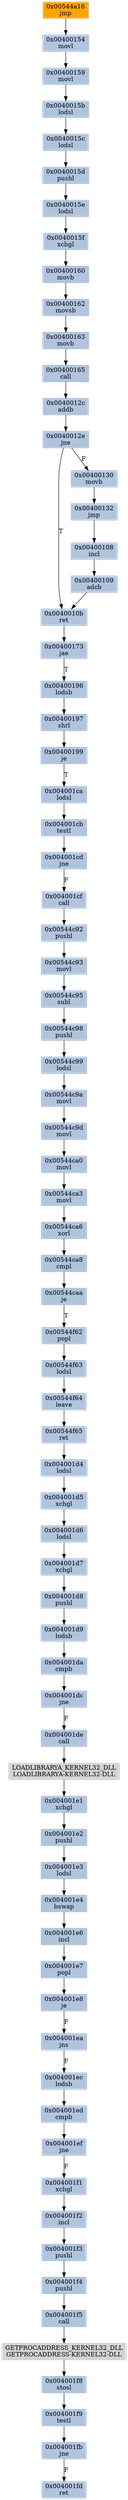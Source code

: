 strict digraph G {
	graph [bgcolor=transparent,
		name=G
	];
	node [color=lightsteelblue,
		fillcolor=lightsteelblue,
		shape=rectangle,
		style=filled
	];
	"0x004001e3"	[label="0x004001e3
lodsl"];
	"0x004001e4"	[label="0x004001e4
bswap"];
	"0x004001e3" -> "0x004001e4"	[color="#000000"];
	"0x00544f62"	[label="0x00544f62
popl"];
	"0x00544f63"	[label="0x00544f63
lodsl"];
	"0x00544f62" -> "0x00544f63"	[color="#000000"];
	"0x0040015f"	[label="0x0040015f
xchgl"];
	"0x00400160"	[label="0x00400160
movb"];
	"0x0040015f" -> "0x00400160"	[color="#000000"];
	"0x004001f8"	[label="0x004001f8
stosl"];
	"0x004001f9"	[label="0x004001f9
testl"];
	"0x004001f8" -> "0x004001f9"	[color="#000000"];
	"0x00544c93"	[label="0x00544c93
movl"];
	"0x00544c95"	[label="0x00544c95
subl"];
	"0x00544c93" -> "0x00544c95"	[color="#000000"];
	"0x004001e6"	[label="0x004001e6
incl"];
	"0x004001e4" -> "0x004001e6"	[color="#000000"];
	"0x004001d5"	[label="0x004001d5
xchgl"];
	"0x004001d6"	[label="0x004001d6
lodsl"];
	"0x004001d5" -> "0x004001d6"	[color="#000000"];
	"0x00400197"	[label="0x00400197
shrl"];
	"0x00400199"	[label="0x00400199
je"];
	"0x00400197" -> "0x00400199"	[color="#000000"];
	"0x00400173"	[label="0x00400173
jae"];
	"0x00400196"	[label="0x00400196
lodsb"];
	"0x00400173" -> "0x00400196"	[color="#000000",
		label=T];
	"0x004001f4"	[label="0x004001f4
pushl"];
	"0x004001f5"	[label="0x004001f5
call"];
	"0x004001f4" -> "0x004001f5"	[color="#000000"];
	"0x004001f3"	[label="0x004001f3
pushl"];
	"0x004001f3" -> "0x004001f4"	[color="#000000"];
	"0x00400196" -> "0x00400197"	[color="#000000"];
	"0x00544ca0"	[label="0x00544ca0
movl"];
	"0x00544ca3"	[label="0x00544ca3
movl"];
	"0x00544ca0" -> "0x00544ca3"	[color="#000000"];
	"0x004001f1"	[label="0x004001f1
xchgl"];
	"0x004001f2"	[label="0x004001f2
incl"];
	"0x004001f1" -> "0x004001f2"	[color="#000000"];
	"0x00400108"	[label="0x00400108
incl"];
	"0x00400109"	[label="0x00400109
adcb"];
	"0x00400108" -> "0x00400109"	[color="#000000"];
	"0x00544c92"	[label="0x00544c92
pushl"];
	"0x00544c92" -> "0x00544c93"	[color="#000000"];
	"0x00400132"	[label="0x00400132
jmp"];
	"0x00400132" -> "0x00400108"	[color="#000000"];
	"0x0040015b"	[label="0x0040015b
lodsl"];
	"0x0040015c"	[label="0x0040015c
lodsl"];
	"0x0040015b" -> "0x0040015c"	[color="#000000"];
	"0x004001da"	[label="0x004001da
cmpb"];
	"0x004001dc"	[label="0x004001dc
jne"];
	"0x004001da" -> "0x004001dc"	[color="#000000"];
	"0x00544c9a"	[label="0x00544c9a
movl"];
	"0x00544c9d"	[label="0x00544c9d
movl"];
	"0x00544c9a" -> "0x00544c9d"	[color="#000000"];
	"0x00544c9d" -> "0x00544ca0"	[color="#000000"];
	"0x004001cb"	[label="0x004001cb
testl"];
	"0x004001cd"	[label="0x004001cd
jne"];
	"0x004001cb" -> "0x004001cd"	[color="#000000"];
	"0x004001ca"	[label="0x004001ca
lodsl"];
	"0x004001ca" -> "0x004001cb"	[color="#000000"];
	"0x004001ef"	[label="0x004001ef
jne"];
	"0x004001ef" -> "0x004001f1"	[color="#000000",
		label=F];
	"0x0040015d"	[label="0x0040015d
pushl"];
	"0x0040015c" -> "0x0040015d"	[color="#000000"];
	"0x00544ca6"	[label="0x00544ca6
xorl"];
	"0x00544ca8"	[label="0x00544ca8
cmpl"];
	"0x00544ca6" -> "0x00544ca8"	[color="#000000"];
	"0x00544ca3" -> "0x00544ca6"	[color="#000000"];
	"0x004001d4"	[label="0x004001d4
lodsl"];
	"0x004001d4" -> "0x004001d5"	[color="#000000"];
	GETPROCADDRESS_KERNEL32_DLL	[color=lightgrey,
		fillcolor=lightgrey,
		label="GETPROCADDRESS_KERNEL32_DLL
GETPROCADDRESS-KERNEL32-DLL"];
	GETPROCADDRESS_KERNEL32_DLL -> "0x004001f8"	[color="#000000"];
	"0x004001ed"	[label="0x004001ed
cmpb"];
	"0x004001ed" -> "0x004001ef"	[color="#000000"];
	LOADLIBRARYA_KERNEL32_DLL	[color=lightgrey,
		fillcolor=lightgrey,
		label="LOADLIBRARYA_KERNEL32_DLL
LOADLIBRARYA-KERNEL32-DLL"];
	"0x004001e1"	[label="0x004001e1
xchgl"];
	LOADLIBRARYA_KERNEL32_DLL -> "0x004001e1"	[color="#000000"];
	"0x00544a16"	[color=lightgrey,
		fillcolor=orange,
		label="0x00544a16
jmp"];
	"0x00400154"	[label="0x00400154
movl"];
	"0x00544a16" -> "0x00400154"	[color="#000000"];
	"0x004001ec"	[label="0x004001ec
lodsb"];
	"0x004001ec" -> "0x004001ed"	[color="#000000"];
	"0x004001fb"	[label="0x004001fb
jne"];
	"0x004001fd"	[label="0x004001fd
ret"];
	"0x004001fb" -> "0x004001fd"	[color="#000000",
		label=F];
	"0x004001d7"	[label="0x004001d7
xchgl"];
	"0x004001d8"	[label="0x004001d8
pushl"];
	"0x004001d7" -> "0x004001d8"	[color="#000000"];
	"0x004001d6" -> "0x004001d7"	[color="#000000"];
	"0x0040010b"	[label="0x0040010b
ret"];
	"0x0040010b" -> "0x00400173"	[color="#000000"];
	"0x00400159"	[label="0x00400159
movl"];
	"0x00400159" -> "0x0040015b"	[color="#000000"];
	"0x004001de"	[label="0x004001de
call"];
	"0x004001dc" -> "0x004001de"	[color="#000000",
		label=F];
	"0x0040012e"	[label="0x0040012e
jne"];
	"0x0040012e" -> "0x0040010b"	[color="#000000",
		label=T];
	"0x00400130"	[label="0x00400130
movb"];
	"0x0040012e" -> "0x00400130"	[color="#000000",
		label=F];
	"0x00544c98"	[label="0x00544c98
pushl"];
	"0x00544c95" -> "0x00544c98"	[color="#000000"];
	"0x004001e7"	[label="0x004001e7
popl"];
	"0x004001e8"	[label="0x004001e8
je"];
	"0x004001e7" -> "0x004001e8"	[color="#000000"];
	"0x004001cf"	[label="0x004001cf
call"];
	"0x004001cd" -> "0x004001cf"	[color="#000000",
		label=F];
	"0x00544f64"	[label="0x00544f64
leave"];
	"0x00544f63" -> "0x00544f64"	[color="#000000"];
	"0x00544c99"	[label="0x00544c99
lodsl"];
	"0x00544c99" -> "0x00544c9a"	[color="#000000"];
	"0x00544f65"	[label="0x00544f65
ret"];
	"0x00544f65" -> "0x004001d4"	[color="#000000"];
	"0x00400162"	[label="0x00400162
movsb"];
	"0x00400163"	[label="0x00400163
movb"];
	"0x00400162" -> "0x00400163"	[color="#000000"];
	"0x004001cf" -> "0x00544c92"	[color="#000000"];
	"0x004001ea"	[label="0x004001ea
jns"];
	"0x004001ea" -> "0x004001ec"	[color="#000000",
		label=F];
	"0x00544c98" -> "0x00544c99"	[color="#000000"];
	"0x004001de" -> LOADLIBRARYA_KERNEL32_DLL	[color="#000000"];
	"0x00400165"	[label="0x00400165
call"];
	"0x0040012c"	[label="0x0040012c
addb"];
	"0x00400165" -> "0x0040012c"	[color="#000000"];
	"0x00400163" -> "0x00400165"	[color="#000000"];
	"0x00400160" -> "0x00400162"	[color="#000000"];
	"0x004001f9" -> "0x004001fb"	[color="#000000"];
	"0x004001f2" -> "0x004001f3"	[color="#000000"];
	"0x004001d9"	[label="0x004001d9
lodsb"];
	"0x004001d9" -> "0x004001da"	[color="#000000"];
	"0x0040012c" -> "0x0040012e"	[color="#000000"];
	"0x0040015e"	[label="0x0040015e
lodsl"];
	"0x0040015e" -> "0x0040015f"	[color="#000000"];
	"0x0040015d" -> "0x0040015e"	[color="#000000"];
	"0x004001e2"	[label="0x004001e2
pushl"];
	"0x004001e1" -> "0x004001e2"	[color="#000000"];
	"0x00400109" -> "0x0040010b"	[color="#000000"];
	"0x00400130" -> "0x00400132"	[color="#000000"];
	"0x00544caa"	[label="0x00544caa
je"];
	"0x00544ca8" -> "0x00544caa"	[color="#000000"];
	"0x00400154" -> "0x00400159"	[color="#000000"];
	"0x004001e6" -> "0x004001e7"	[color="#000000"];
	"0x004001e8" -> "0x004001ea"	[color="#000000",
		label=F];
	"0x004001e2" -> "0x004001e3"	[color="#000000"];
	"0x00400199" -> "0x004001ca"	[color="#000000",
		label=T];
	"0x004001f5" -> GETPROCADDRESS_KERNEL32_DLL	[color="#000000"];
	"0x00544caa" -> "0x00544f62"	[color="#000000",
		label=T];
	"0x00544f64" -> "0x00544f65"	[color="#000000"];
	"0x004001d8" -> "0x004001d9"	[color="#000000"];
}
